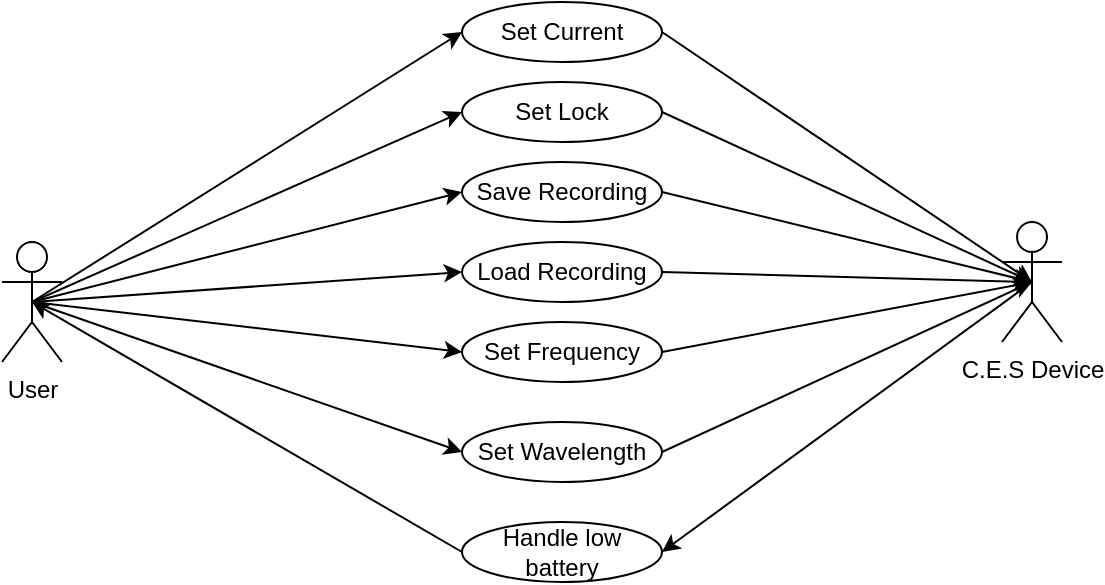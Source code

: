 <mxfile version="15.7.3" type="device"><diagram id="0ts5_6S3xvp_qhpeQRrQ" name="Page-1"><mxGraphModel dx="1038" dy="649" grid="1" gridSize="10" guides="1" tooltips="1" connect="1" arrows="1" fold="1" page="1" pageScale="1" pageWidth="850" pageHeight="1100" math="0" shadow="0"><root><mxCell id="0"/><mxCell id="1" parent="0"/><mxCell id="v5696RGfdBj2dkb3Lz0e-1" value="Set Current" style="ellipse;whiteSpace=wrap;html=1;" vertex="1" parent="1"><mxGeometry x="350" y="50" width="100" height="30" as="geometry"/></mxCell><mxCell id="v5696RGfdBj2dkb3Lz0e-6" style="rounded=0;orthogonalLoop=1;jettySize=auto;html=1;entryX=0.5;entryY=0.5;entryDx=0;entryDy=0;entryPerimeter=0;exitX=1;exitY=0.5;exitDx=0;exitDy=0;" edge="1" parent="1" source="v5696RGfdBj2dkb3Lz0e-1" target="v5696RGfdBj2dkb3Lz0e-2"><mxGeometry relative="1" as="geometry"/></mxCell><mxCell id="v5696RGfdBj2dkb3Lz0e-2" value="C.E.S Device" style="shape=umlActor;verticalLabelPosition=bottom;verticalAlign=top;html=1;outlineConnect=0;" vertex="1" parent="1"><mxGeometry x="620" y="160" width="30" height="60" as="geometry"/></mxCell><mxCell id="v5696RGfdBj2dkb3Lz0e-10" style="edgeStyle=none;rounded=0;orthogonalLoop=1;jettySize=auto;html=1;exitX=0.5;exitY=0.5;exitDx=0;exitDy=0;exitPerimeter=0;entryX=0;entryY=0.5;entryDx=0;entryDy=0;" edge="1" parent="1" source="v5696RGfdBj2dkb3Lz0e-3" target="v5696RGfdBj2dkb3Lz0e-1"><mxGeometry relative="1" as="geometry"/></mxCell><mxCell id="v5696RGfdBj2dkb3Lz0e-12" style="edgeStyle=none;rounded=0;orthogonalLoop=1;jettySize=auto;html=1;exitX=0.5;exitY=0.5;exitDx=0;exitDy=0;exitPerimeter=0;entryX=0;entryY=0.5;entryDx=0;entryDy=0;" edge="1" parent="1" source="v5696RGfdBj2dkb3Lz0e-3" target="v5696RGfdBj2dkb3Lz0e-11"><mxGeometry relative="1" as="geometry"/></mxCell><mxCell id="v5696RGfdBj2dkb3Lz0e-15" style="edgeStyle=none;rounded=0;orthogonalLoop=1;jettySize=auto;html=1;exitX=0.5;exitY=0.5;exitDx=0;exitDy=0;exitPerimeter=0;entryX=0;entryY=0.5;entryDx=0;entryDy=0;" edge="1" parent="1" source="v5696RGfdBj2dkb3Lz0e-3" target="v5696RGfdBj2dkb3Lz0e-14"><mxGeometry relative="1" as="geometry"/></mxCell><mxCell id="v5696RGfdBj2dkb3Lz0e-18" style="edgeStyle=none;rounded=0;orthogonalLoop=1;jettySize=auto;html=1;exitX=0.5;exitY=0.5;exitDx=0;exitDy=0;exitPerimeter=0;entryX=0;entryY=0.5;entryDx=0;entryDy=0;" edge="1" parent="1" source="v5696RGfdBj2dkb3Lz0e-3" target="v5696RGfdBj2dkb3Lz0e-17"><mxGeometry relative="1" as="geometry"/></mxCell><mxCell id="v5696RGfdBj2dkb3Lz0e-21" style="edgeStyle=none;rounded=0;orthogonalLoop=1;jettySize=auto;html=1;exitX=0.5;exitY=0.5;exitDx=0;exitDy=0;exitPerimeter=0;entryX=0;entryY=0.5;entryDx=0;entryDy=0;" edge="1" parent="1" source="v5696RGfdBj2dkb3Lz0e-3" target="v5696RGfdBj2dkb3Lz0e-20"><mxGeometry relative="1" as="geometry"/></mxCell><mxCell id="v5696RGfdBj2dkb3Lz0e-24" style="edgeStyle=none;rounded=0;orthogonalLoop=1;jettySize=auto;html=1;exitX=0.5;exitY=0.5;exitDx=0;exitDy=0;exitPerimeter=0;entryX=0;entryY=0.5;entryDx=0;entryDy=0;" edge="1" parent="1" source="v5696RGfdBj2dkb3Lz0e-3" target="v5696RGfdBj2dkb3Lz0e-23"><mxGeometry relative="1" as="geometry"/></mxCell><mxCell id="v5696RGfdBj2dkb3Lz0e-27" style="edgeStyle=none;rounded=0;orthogonalLoop=1;jettySize=auto;html=1;exitX=0;exitY=0.5;exitDx=0;exitDy=0;entryX=0.5;entryY=0.5;entryDx=0;entryDy=0;entryPerimeter=0;" edge="1" parent="1" source="v5696RGfdBj2dkb3Lz0e-26" target="v5696RGfdBj2dkb3Lz0e-3"><mxGeometry relative="1" as="geometry"/></mxCell><mxCell id="v5696RGfdBj2dkb3Lz0e-3" value="User&lt;br&gt;" style="shape=umlActor;verticalLabelPosition=bottom;verticalAlign=top;html=1;outlineConnect=0;" vertex="1" parent="1"><mxGeometry x="120" y="170" width="30" height="60" as="geometry"/></mxCell><mxCell id="v5696RGfdBj2dkb3Lz0e-13" style="edgeStyle=none;rounded=0;orthogonalLoop=1;jettySize=auto;html=1;exitX=1;exitY=0.5;exitDx=0;exitDy=0;entryX=0.5;entryY=0.5;entryDx=0;entryDy=0;entryPerimeter=0;" edge="1" parent="1" source="v5696RGfdBj2dkb3Lz0e-11" target="v5696RGfdBj2dkb3Lz0e-2"><mxGeometry relative="1" as="geometry"/></mxCell><mxCell id="v5696RGfdBj2dkb3Lz0e-11" value="Set Lock" style="ellipse;whiteSpace=wrap;html=1;" vertex="1" parent="1"><mxGeometry x="350" y="90" width="100" height="30" as="geometry"/></mxCell><mxCell id="v5696RGfdBj2dkb3Lz0e-16" style="edgeStyle=none;rounded=0;orthogonalLoop=1;jettySize=auto;html=1;exitX=1;exitY=0.5;exitDx=0;exitDy=0;entryX=0.5;entryY=0.5;entryDx=0;entryDy=0;entryPerimeter=0;" edge="1" parent="1" source="v5696RGfdBj2dkb3Lz0e-14" target="v5696RGfdBj2dkb3Lz0e-2"><mxGeometry relative="1" as="geometry"/></mxCell><mxCell id="v5696RGfdBj2dkb3Lz0e-14" value="Save Recording" style="ellipse;whiteSpace=wrap;html=1;" vertex="1" parent="1"><mxGeometry x="350" y="130" width="100" height="30" as="geometry"/></mxCell><mxCell id="v5696RGfdBj2dkb3Lz0e-19" style="edgeStyle=none;rounded=0;orthogonalLoop=1;jettySize=auto;html=1;exitX=1;exitY=0.5;exitDx=0;exitDy=0;entryX=0.5;entryY=0.5;entryDx=0;entryDy=0;entryPerimeter=0;" edge="1" parent="1" source="v5696RGfdBj2dkb3Lz0e-17" target="v5696RGfdBj2dkb3Lz0e-2"><mxGeometry relative="1" as="geometry"/></mxCell><mxCell id="v5696RGfdBj2dkb3Lz0e-17" value="Load Recording" style="ellipse;whiteSpace=wrap;html=1;" vertex="1" parent="1"><mxGeometry x="350" y="170" width="100" height="30" as="geometry"/></mxCell><mxCell id="v5696RGfdBj2dkb3Lz0e-22" style="edgeStyle=none;rounded=0;orthogonalLoop=1;jettySize=auto;html=1;exitX=1;exitY=0.5;exitDx=0;exitDy=0;entryX=0.5;entryY=0.5;entryDx=0;entryDy=0;entryPerimeter=0;" edge="1" parent="1" source="v5696RGfdBj2dkb3Lz0e-20" target="v5696RGfdBj2dkb3Lz0e-2"><mxGeometry relative="1" as="geometry"/></mxCell><mxCell id="v5696RGfdBj2dkb3Lz0e-20" value="Set Frequency" style="ellipse;whiteSpace=wrap;html=1;" vertex="1" parent="1"><mxGeometry x="350" y="210" width="100" height="30" as="geometry"/></mxCell><mxCell id="v5696RGfdBj2dkb3Lz0e-25" style="edgeStyle=none;rounded=0;orthogonalLoop=1;jettySize=auto;html=1;exitX=1;exitY=0.5;exitDx=0;exitDy=0;entryX=0.5;entryY=0.5;entryDx=0;entryDy=0;entryPerimeter=0;" edge="1" parent="1" source="v5696RGfdBj2dkb3Lz0e-23" target="v5696RGfdBj2dkb3Lz0e-2"><mxGeometry relative="1" as="geometry"/></mxCell><mxCell id="v5696RGfdBj2dkb3Lz0e-23" value="Set Wavelength" style="ellipse;whiteSpace=wrap;html=1;" vertex="1" parent="1"><mxGeometry x="350" y="260" width="100" height="30" as="geometry"/></mxCell><mxCell id="v5696RGfdBj2dkb3Lz0e-28" style="edgeStyle=none;rounded=0;orthogonalLoop=1;jettySize=auto;html=1;exitX=0.5;exitY=0.5;exitDx=0;exitDy=0;entryX=1;entryY=0.5;entryDx=0;entryDy=0;exitPerimeter=0;" edge="1" parent="1" source="v5696RGfdBj2dkb3Lz0e-2" target="v5696RGfdBj2dkb3Lz0e-26"><mxGeometry relative="1" as="geometry"/></mxCell><mxCell id="v5696RGfdBj2dkb3Lz0e-26" value="Handle low battery" style="ellipse;whiteSpace=wrap;html=1;" vertex="1" parent="1"><mxGeometry x="350" y="310" width="100" height="30" as="geometry"/></mxCell></root></mxGraphModel></diagram></mxfile>